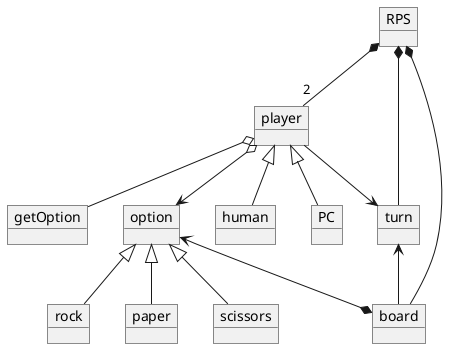 @startuml

object RPS
object player
object getOption
object rock
object paper
object scissors
object option
object board
object turn 
object human
object PC


RPS *--"2" player
RPS *-- turn
RPS *-- board


player o-- getOption
player <|-- human
player <|-- PC
player o--> option
player --> turn
turn <-- board

option <--* board

option <|-- rock
option <|-- scissors
option <|-- paper









@enduml